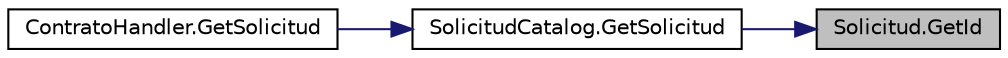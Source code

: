 digraph "Solicitud.GetId"
{
 // INTERACTIVE_SVG=YES
 // LATEX_PDF_SIZE
  edge [fontname="Helvetica",fontsize="10",labelfontname="Helvetica",labelfontsize="10"];
  node [fontname="Helvetica",fontsize="10",shape=record];
  rankdir="RL";
  Node1 [label="Solicitud.GetId",height=0.2,width=0.4,color="black", fillcolor="grey75", style="filled", fontcolor="black",tooltip="Método para obtener el id de una Solicitud."];
  Node1 -> Node2 [dir="back",color="midnightblue",fontsize="10",style="solid",fontname="Helvetica"];
  Node2 [label="SolicitudCatalog.GetSolicitud",height=0.2,width=0.4,color="black", fillcolor="white", style="filled",URL="$classSolicitudCatalog.html#a174e2a43a0c6ba335b735e6ee0e3ac0c",tooltip="Método para obtener una solicitud por id"];
  Node2 -> Node3 [dir="back",color="midnightblue",fontsize="10",style="solid",fontname="Helvetica"];
  Node3 [label="ContratoHandler.GetSolicitud",height=0.2,width=0.4,color="black", fillcolor="white", style="filled",URL="$classContratoHandler.html#a6ed025ef4cfaf9927ead59baec181b6c",tooltip="Método para obtener una solicitud por id"];
}
